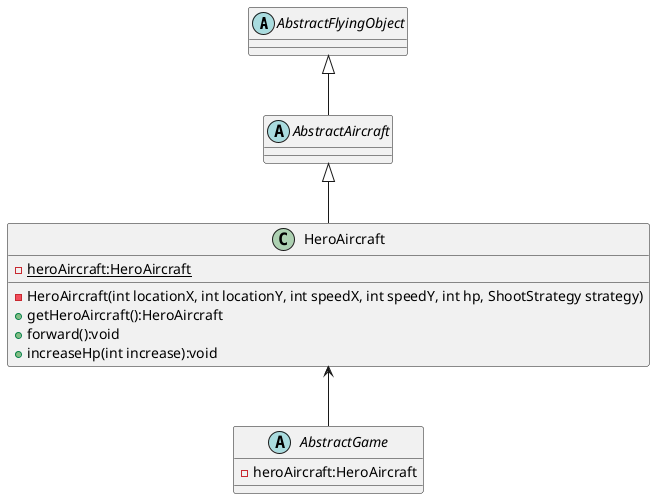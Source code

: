 @startuml
'https://plantuml.com/class-diagram
abstract class AbstractFlyingObject
{
'    # locationX:int
'    # locationY:int
'    # speedX:int
'    # speedY:int
'    # image:BufferedImage
'    # width:int
'    # height:int
'    # isValid:boolean
'
'    + AbstractFlyingObject(int locationX, int locationY, int speedX, int speedY)
'    + forward():void
'    + crash(AbstractFlyingObject flyingObject):boolean
'    + setLocation(double locationX, double locationY):void
'    + getLocationX():int
'    + getLocationY():int
'    + getSpeedY():int
'    + getSpeedX():int
'    + getImage():BufferedImage
'    + getWidth():int
'    + getHeight():int
'    + notValid():boolean
'    + vanish():void
}
abstract class AbstractAircraft
{
'	# maxHp:int
'    # hp:int
'    # shoootStrategy:ShootStrategy
'    + AbstractAircraft(int locationX, int locationY, int speedX, int speedY, int hp, ShootStrategy strategy)
'    + decreaseHp(int decrease):void
'    + getHp():int
'    + setShootStrategy(ShootStrategy strategy):void
'    + getShootStrategy(): ShootStrategy
'    + shoot():List<BaseBullet>
 }

 AbstractFlyingObject <|-- AbstractAircraft
 AbstractAircraft <|-- HeroAircraft
 HeroAircraft <-- AbstractGame

 class HeroAircraft {
     - {static} heroAircraft:HeroAircraft
     - HeroAircraft(int locationX, int locationY, int speedX, int speedY, int hp, ShootStrategy strategy)
     + getHeroAircraft():HeroAircraft
     + forward():void
     + increaseHp(int increase):void
 }

 abstract AbstractGame{
    - heroAircraft:HeroAircraft

 }


@enduml